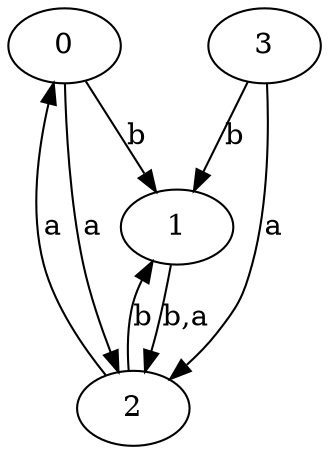 digraph {
 ranksep=0.5;
 d2tdocpreamble = "\usetikzlibrary{automata}";
 d2tfigpreamble = "\tikzstyle{every state}= [ draw=blue!50,very thick,fill=blue!20]  \tikzstyle{auto}= [fill=white]";
 node [style="state"];
 edge [lblstyle="auto",topath="bend right", len=4  ]
  "0" [label="0",];
  "1" [label="1",style = "state, accepting"];
  "2" [label="2",];
  "3" [label="3",style = "state, initial"];
  "0" -> "1" [label="b"];
  "0" -> "2" [label="a"];
  "1" -> "2" [label="b,a"];
  "2" -> "0" [label="a"];
  "2" -> "1" [label="b"];
  "3" -> "1" [label="b"];
  "3" -> "2" [label="a"];
}